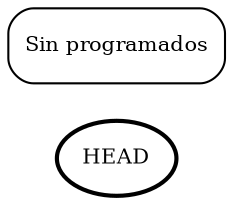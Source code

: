 digraph Programados {
  rankdir=LR;
  node [shape=box, style=rounded, fontsize=10];
  head [label="HEAD", shape=ellipse, style=bold];
  vacio [label="Sin programados"];
}
